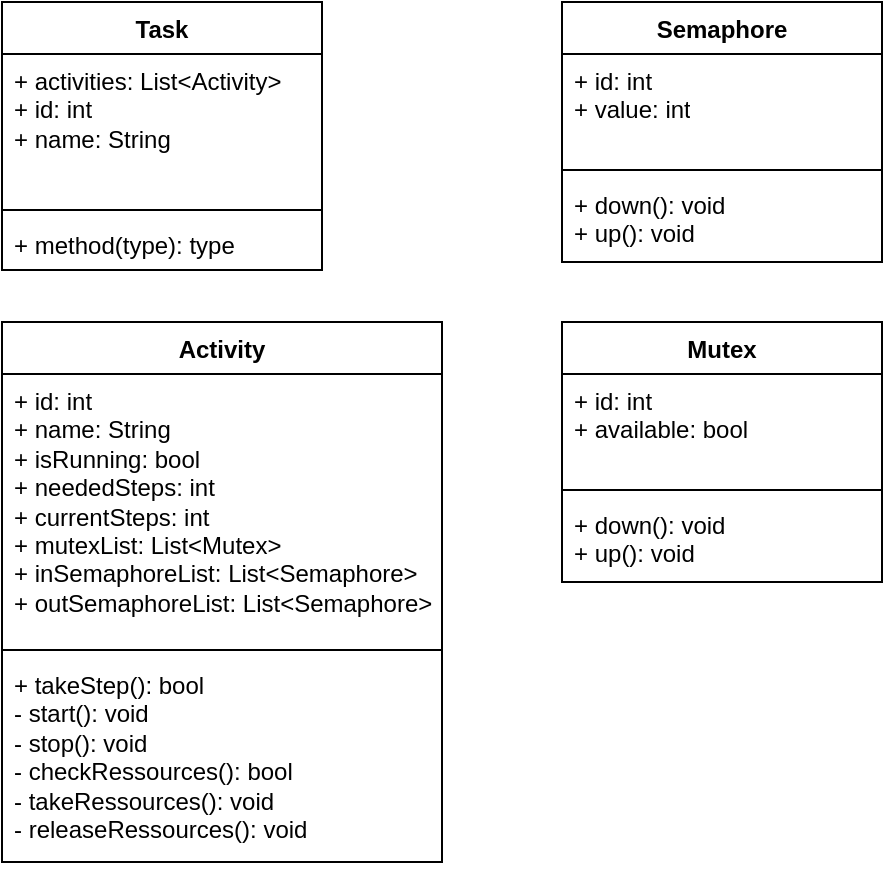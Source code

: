 <mxfile version="21.0.2" type="device"><diagram name="Seite-1" id="Mb1M-WWXglt0VYIHVPso"><mxGraphModel dx="1077" dy="570" grid="1" gridSize="10" guides="1" tooltips="1" connect="1" arrows="1" fold="1" page="1" pageScale="1" pageWidth="827" pageHeight="1169" math="0" shadow="0"><root><mxCell id="0"/><mxCell id="1" parent="0"/><mxCell id="sUbBCdrOuwkl9xIgwYF1-1" value="Task" style="swimlane;fontStyle=1;align=center;verticalAlign=top;childLayout=stackLayout;horizontal=1;startSize=26;horizontalStack=0;resizeParent=1;resizeParentMax=0;resizeLast=0;collapsible=1;marginBottom=0;whiteSpace=wrap;html=1;" vertex="1" parent="1"><mxGeometry x="40" y="80" width="160" height="134" as="geometry"/></mxCell><mxCell id="sUbBCdrOuwkl9xIgwYF1-2" value="&lt;div&gt;+ activities: List&amp;lt;Activity&amp;gt;&lt;/div&gt;&lt;div&gt;+ id: int&lt;br&gt;&lt;/div&gt;&lt;div&gt;+ name: String&lt;br&gt;&lt;/div&gt;" style="text;strokeColor=none;fillColor=none;align=left;verticalAlign=top;spacingLeft=4;spacingRight=4;overflow=hidden;rotatable=0;points=[[0,0.5],[1,0.5]];portConstraint=eastwest;whiteSpace=wrap;html=1;" vertex="1" parent="sUbBCdrOuwkl9xIgwYF1-1"><mxGeometry y="26" width="160" height="74" as="geometry"/></mxCell><mxCell id="sUbBCdrOuwkl9xIgwYF1-3" value="" style="line;strokeWidth=1;fillColor=none;align=left;verticalAlign=middle;spacingTop=-1;spacingLeft=3;spacingRight=3;rotatable=0;labelPosition=right;points=[];portConstraint=eastwest;strokeColor=inherit;" vertex="1" parent="sUbBCdrOuwkl9xIgwYF1-1"><mxGeometry y="100" width="160" height="8" as="geometry"/></mxCell><mxCell id="sUbBCdrOuwkl9xIgwYF1-4" value="+ method(type): type" style="text;strokeColor=none;fillColor=none;align=left;verticalAlign=top;spacingLeft=4;spacingRight=4;overflow=hidden;rotatable=0;points=[[0,0.5],[1,0.5]];portConstraint=eastwest;whiteSpace=wrap;html=1;" vertex="1" parent="sUbBCdrOuwkl9xIgwYF1-1"><mxGeometry y="108" width="160" height="26" as="geometry"/></mxCell><mxCell id="sUbBCdrOuwkl9xIgwYF1-5" value="Semaphore" style="swimlane;fontStyle=1;align=center;verticalAlign=top;childLayout=stackLayout;horizontal=1;startSize=26;horizontalStack=0;resizeParent=1;resizeParentMax=0;resizeLast=0;collapsible=1;marginBottom=0;whiteSpace=wrap;html=1;" vertex="1" parent="1"><mxGeometry x="320" y="80" width="160" height="130" as="geometry"/></mxCell><mxCell id="sUbBCdrOuwkl9xIgwYF1-6" value="&lt;div&gt;+ id: int&lt;br&gt;&lt;/div&gt;&lt;div&gt;+ value: int&lt;br&gt;&lt;/div&gt;" style="text;strokeColor=none;fillColor=none;align=left;verticalAlign=top;spacingLeft=4;spacingRight=4;overflow=hidden;rotatable=0;points=[[0,0.5],[1,0.5]];portConstraint=eastwest;whiteSpace=wrap;html=1;" vertex="1" parent="sUbBCdrOuwkl9xIgwYF1-5"><mxGeometry y="26" width="160" height="54" as="geometry"/></mxCell><mxCell id="sUbBCdrOuwkl9xIgwYF1-7" value="" style="line;strokeWidth=1;fillColor=none;align=left;verticalAlign=middle;spacingTop=-1;spacingLeft=3;spacingRight=3;rotatable=0;labelPosition=right;points=[];portConstraint=eastwest;strokeColor=inherit;" vertex="1" parent="sUbBCdrOuwkl9xIgwYF1-5"><mxGeometry y="80" width="160" height="8" as="geometry"/></mxCell><mxCell id="sUbBCdrOuwkl9xIgwYF1-8" value="&lt;div&gt;+ down(): void&lt;br&gt;&lt;/div&gt;&lt;div&gt;+ up(): void&lt;br&gt;&lt;/div&gt;" style="text;strokeColor=none;fillColor=none;align=left;verticalAlign=top;spacingLeft=4;spacingRight=4;overflow=hidden;rotatable=0;points=[[0,0.5],[1,0.5]];portConstraint=eastwest;whiteSpace=wrap;html=1;" vertex="1" parent="sUbBCdrOuwkl9xIgwYF1-5"><mxGeometry y="88" width="160" height="42" as="geometry"/></mxCell><mxCell id="sUbBCdrOuwkl9xIgwYF1-9" value="Mutex" style="swimlane;fontStyle=1;align=center;verticalAlign=top;childLayout=stackLayout;horizontal=1;startSize=26;horizontalStack=0;resizeParent=1;resizeParentMax=0;resizeLast=0;collapsible=1;marginBottom=0;whiteSpace=wrap;html=1;" vertex="1" parent="1"><mxGeometry x="320" y="240" width="160" height="130" as="geometry"/></mxCell><mxCell id="sUbBCdrOuwkl9xIgwYF1-10" value="&lt;div&gt;+ id: int&lt;br&gt;&lt;/div&gt;&lt;div&gt;+ available: bool&lt;br&gt;&lt;/div&gt;" style="text;strokeColor=none;fillColor=none;align=left;verticalAlign=top;spacingLeft=4;spacingRight=4;overflow=hidden;rotatable=0;points=[[0,0.5],[1,0.5]];portConstraint=eastwest;whiteSpace=wrap;html=1;" vertex="1" parent="sUbBCdrOuwkl9xIgwYF1-9"><mxGeometry y="26" width="160" height="54" as="geometry"/></mxCell><mxCell id="sUbBCdrOuwkl9xIgwYF1-11" value="" style="line;strokeWidth=1;fillColor=none;align=left;verticalAlign=middle;spacingTop=-1;spacingLeft=3;spacingRight=3;rotatable=0;labelPosition=right;points=[];portConstraint=eastwest;strokeColor=inherit;" vertex="1" parent="sUbBCdrOuwkl9xIgwYF1-9"><mxGeometry y="80" width="160" height="8" as="geometry"/></mxCell><mxCell id="sUbBCdrOuwkl9xIgwYF1-12" value="&lt;div&gt;+ down(): void&lt;br&gt;&lt;/div&gt;+ up(): void" style="text;strokeColor=none;fillColor=none;align=left;verticalAlign=top;spacingLeft=4;spacingRight=4;overflow=hidden;rotatable=0;points=[[0,0.5],[1,0.5]];portConstraint=eastwest;whiteSpace=wrap;html=1;" vertex="1" parent="sUbBCdrOuwkl9xIgwYF1-9"><mxGeometry y="88" width="160" height="42" as="geometry"/></mxCell><mxCell id="sUbBCdrOuwkl9xIgwYF1-13" value="Activity" style="swimlane;fontStyle=1;align=center;verticalAlign=top;childLayout=stackLayout;horizontal=1;startSize=26;horizontalStack=0;resizeParent=1;resizeParentMax=0;resizeLast=0;collapsible=1;marginBottom=0;whiteSpace=wrap;html=1;" vertex="1" parent="1"><mxGeometry x="40" y="240" width="220" height="270" as="geometry"/></mxCell><mxCell id="sUbBCdrOuwkl9xIgwYF1-14" value="&lt;div&gt;+ id: int&lt;br&gt;&lt;/div&gt;&lt;div&gt;+ name: String&lt;br&gt;&lt;/div&gt;&lt;div&gt;+ isRunning: bool&lt;/div&gt;&lt;div&gt;+ neededSteps: int&lt;br&gt;&lt;/div&gt;&lt;div&gt;+ currentSteps: int&lt;/div&gt;&lt;div&gt;+ mutexList: List&amp;lt;Mutex&amp;gt;&lt;/div&gt;&lt;div&gt;+ inSemaphoreList: List&amp;lt;Semaphore&amp;gt;&lt;/div&gt;&lt;div&gt;+ outSemaphoreList: List&amp;lt;Semaphore&amp;gt;&lt;/div&gt;" style="text;strokeColor=none;fillColor=none;align=left;verticalAlign=top;spacingLeft=4;spacingRight=4;overflow=hidden;rotatable=0;points=[[0,0.5],[1,0.5]];portConstraint=eastwest;whiteSpace=wrap;html=1;" vertex="1" parent="sUbBCdrOuwkl9xIgwYF1-13"><mxGeometry y="26" width="220" height="134" as="geometry"/></mxCell><mxCell id="sUbBCdrOuwkl9xIgwYF1-15" value="" style="line;strokeWidth=1;fillColor=none;align=left;verticalAlign=middle;spacingTop=-1;spacingLeft=3;spacingRight=3;rotatable=0;labelPosition=right;points=[];portConstraint=eastwest;strokeColor=inherit;" vertex="1" parent="sUbBCdrOuwkl9xIgwYF1-13"><mxGeometry y="160" width="220" height="8" as="geometry"/></mxCell><mxCell id="sUbBCdrOuwkl9xIgwYF1-16" value="&lt;div&gt;+ takeStep(): bool&lt;/div&gt;&lt;div&gt;- start(): void&lt;/div&gt;&lt;div&gt;- stop(): void &lt;br&gt;&lt;/div&gt;&lt;div&gt;- checkRessources(): bool&lt;br&gt;&lt;/div&gt;&lt;div&gt;- takeRessources(): void&lt;/div&gt;&lt;div&gt;- releaseRessources(): void&lt;br&gt;&lt;/div&gt;" style="text;strokeColor=none;fillColor=none;align=left;verticalAlign=top;spacingLeft=4;spacingRight=4;overflow=hidden;rotatable=0;points=[[0,0.5],[1,0.5]];portConstraint=eastwest;whiteSpace=wrap;html=1;" vertex="1" parent="sUbBCdrOuwkl9xIgwYF1-13"><mxGeometry y="168" width="220" height="102" as="geometry"/></mxCell></root></mxGraphModel></diagram></mxfile>